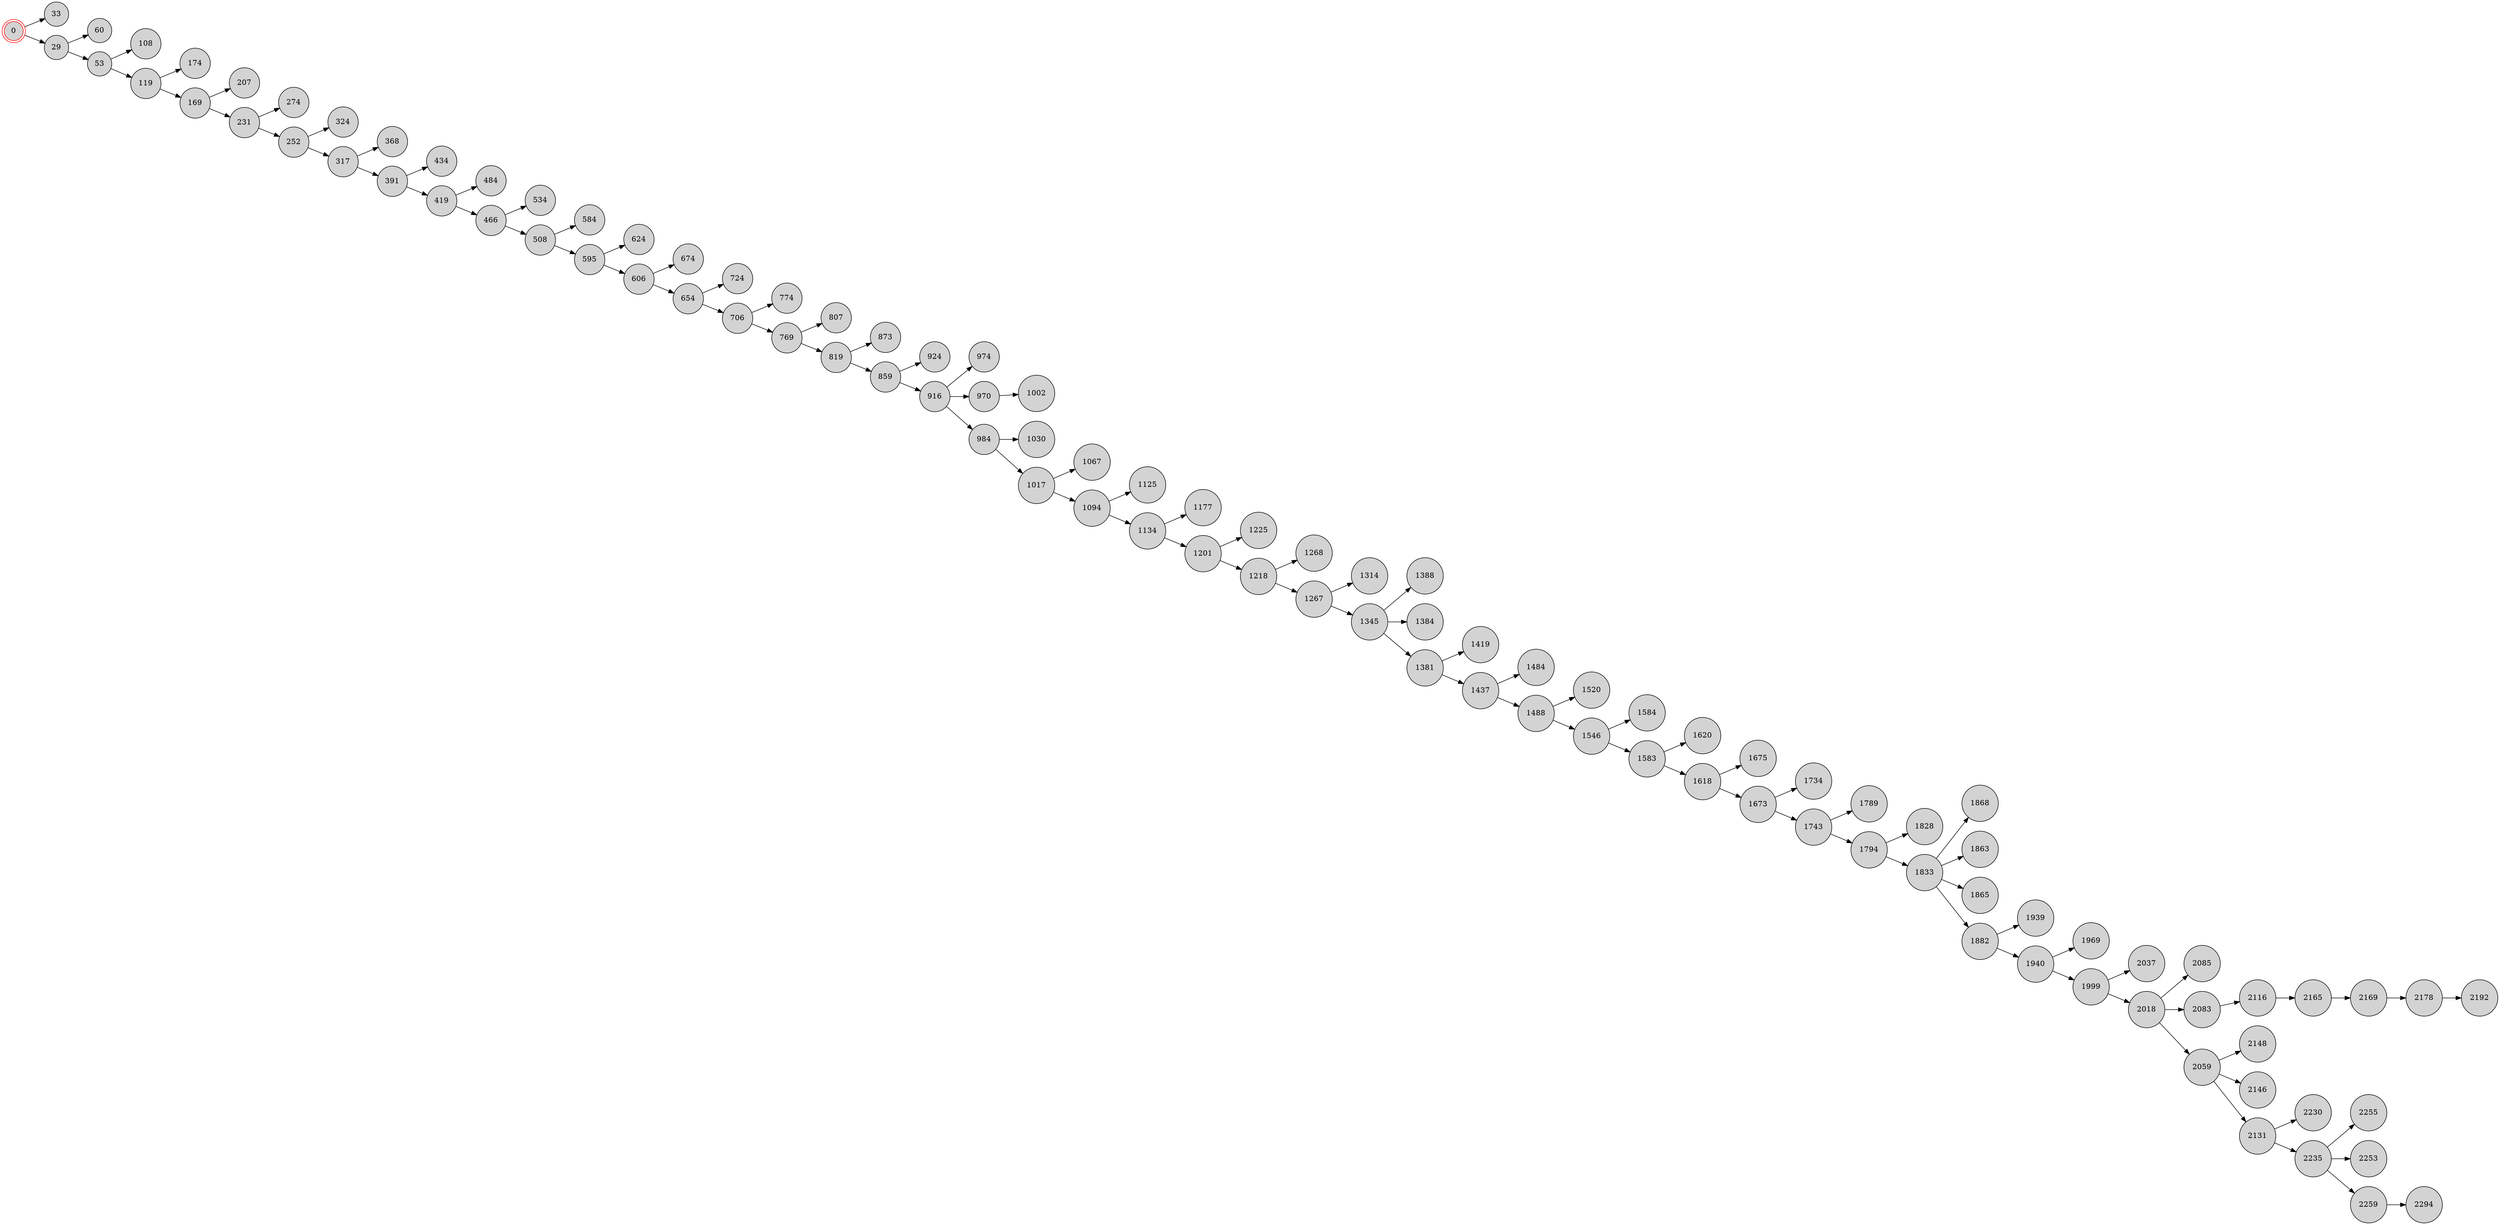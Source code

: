 digraph BlockchainTree {
    rankdir=LR;
    node [shape=circle, style=filled, fillcolor=lightgray];

    0 [shape=doublecircle, color=red];
    0 -> 33;
    0 -> 29;
    29 -> 60;
    29 -> 53;
    53 -> 108;
    53 -> 119;
    119 -> 174;
    119 -> 169;
    169 -> 207;
    169 -> 231;
    231 -> 274;
    231 -> 252;
    252 -> 324;
    252 -> 317;
    317 -> 368;
    317 -> 391;
    391 -> 434;
    391 -> 419;
    419 -> 484;
    419 -> 466;
    466 -> 534;
    466 -> 508;
    508 -> 584;
    508 -> 595;
    595 -> 624;
    595 -> 606;
    606 -> 674;
    606 -> 654;
    654 -> 724;
    654 -> 706;
    706 -> 774;
    706 -> 769;
    769 -> 807;
    769 -> 819;
    819 -> 873;
    819 -> 859;
    859 -> 924;
    859 -> 916;
    916 -> 974;
    916 -> 970;
    916 -> 984;
    984 -> 1030;
    970 -> 1002;
    984 -> 1017;
    1017 -> 1067;
    1017 -> 1094;
    1094 -> 1125;
    1094 -> 1134;
    1134 -> 1177;
    1134 -> 1201;
    1201 -> 1225;
    1201 -> 1218;
    1218 -> 1268;
    1218 -> 1267;
    1267 -> 1314;
    1267 -> 1345;
    1345 -> 1388;
    1345 -> 1384;
    1345 -> 1381;
    1381 -> 1419;
    1381 -> 1437;
    1437 -> 1484;
    1437 -> 1488;
    1488 -> 1520;
    1488 -> 1546;
    1546 -> 1584;
    1546 -> 1583;
    1583 -> 1620;
    1583 -> 1618;
    1618 -> 1675;
    1618 -> 1673;
    1673 -> 1734;
    1673 -> 1743;
    1743 -> 1789;
    1743 -> 1794;
    1794 -> 1828;
    1794 -> 1833;
    1833 -> 1868;
    1833 -> 1863;
    1833 -> 1865;
    1833 -> 1882;
    1882 -> 1939;
    1882 -> 1940;
    1940 -> 1969;
    1940 -> 1999;
    1999 -> 2037;
    1999 -> 2018;
    2018 -> 2085;
    2018 -> 2083;
    2018 -> 2059;
    2059 -> 2148;
    2083 -> 2116;
    2116 -> 2165;
    2165 -> 2169;
    2169 -> 2178;
    2178 -> 2192;
    2059 -> 2146;
    2059 -> 2131;
    2131 -> 2230;
    2131 -> 2235;
    2235 -> 2255;
    2235 -> 2253;
    2235 -> 2259;
    2259 -> 2294;
}

